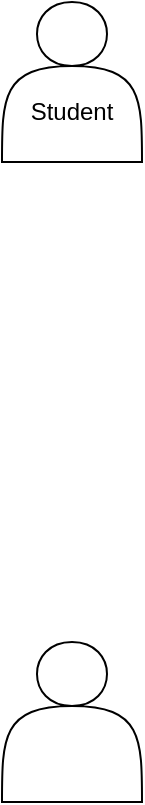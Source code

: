 <mxfile>
    <diagram id="mBpdYHLy3u31yeEsKgLN" name="Page-1">
        <mxGraphModel dx="2527" dy="1094" grid="1" gridSize="10" guides="1" tooltips="1" connect="1" arrows="1" fold="1" page="1" pageScale="1" pageWidth="827" pageHeight="1169" math="0" shadow="0">
            <root>
                <mxCell id="0"/>
                <mxCell id="1" parent="0"/>
                <mxCell id="2" value="&lt;br&gt;&lt;br&gt;Student" style="shape=actor;whiteSpace=wrap;html=1;" vertex="1" parent="1">
                    <mxGeometry x="-10" y="290" width="70" height="80" as="geometry"/>
                </mxCell>
                <mxCell id="3" value="" style="shape=actor;whiteSpace=wrap;html=1;" vertex="1" parent="1">
                    <mxGeometry x="-10" y="610" width="70" height="80" as="geometry"/>
                </mxCell>
            </root>
        </mxGraphModel>
    </diagram>
</mxfile>